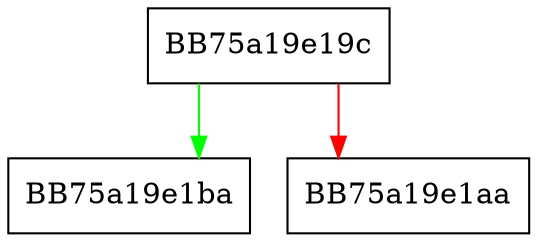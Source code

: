 digraph get_space_L {
  node [shape="box"];
  graph [splines=ortho];
  BB75a19e19c -> BB75a19e1ba [color="green"];
  BB75a19e19c -> BB75a19e1aa [color="red"];
}